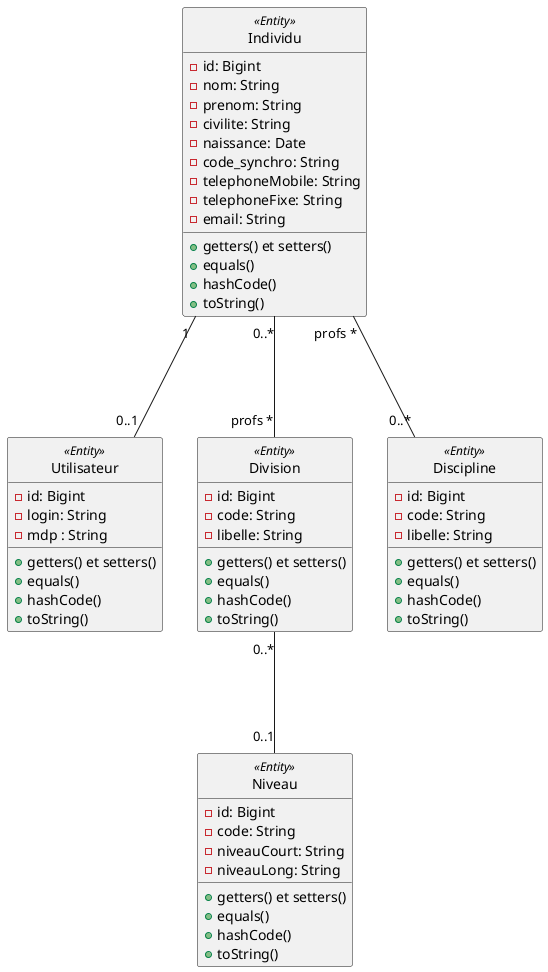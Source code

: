 @startuml

class Individu << Entity >> {
  - id: Bigint
  - nom: String
  - prenom: String
  - civilite: String
  - naissance: Date
  - code_synchro: String
  - telephoneMobile: String
  - telephoneFixe: String
  - email: String
  + getters() et setters()
  + equals()
  + hashCode()
  + toString()
}

class Utilisateur << Entity >> {
   -id: Bigint
   -login: String
   -mdp : String
   + getters() et setters()
   + equals()
   + hashCode()
   + toString()
}

class Division << Entity >> {
   - id: Bigint
   - code: String
   - libelle: String
   + getters() et setters()
   + equals()
   + hashCode()
   + toString()
}

class Niveau << Entity >> {
   - id: Bigint
   - code: String
   - niveauCourt: String
   - niveauLong: String
   + getters() et setters()
   + equals()
   + hashCode()
   + toString()
}

class Discipline << Entity >> {
   - id: Bigint
   - code: String
   - libelle: String
   + getters() et setters()
   + equals()
   + hashCode()
   + toString()
}

hide circle
Individu "0..*" --- "profs *" Division
Individu " profs *" --- "0..*" Discipline
Division "0..*" --- "0..1" Niveau
Individu "1 " --- "0..1" Utilisateur
@enduml